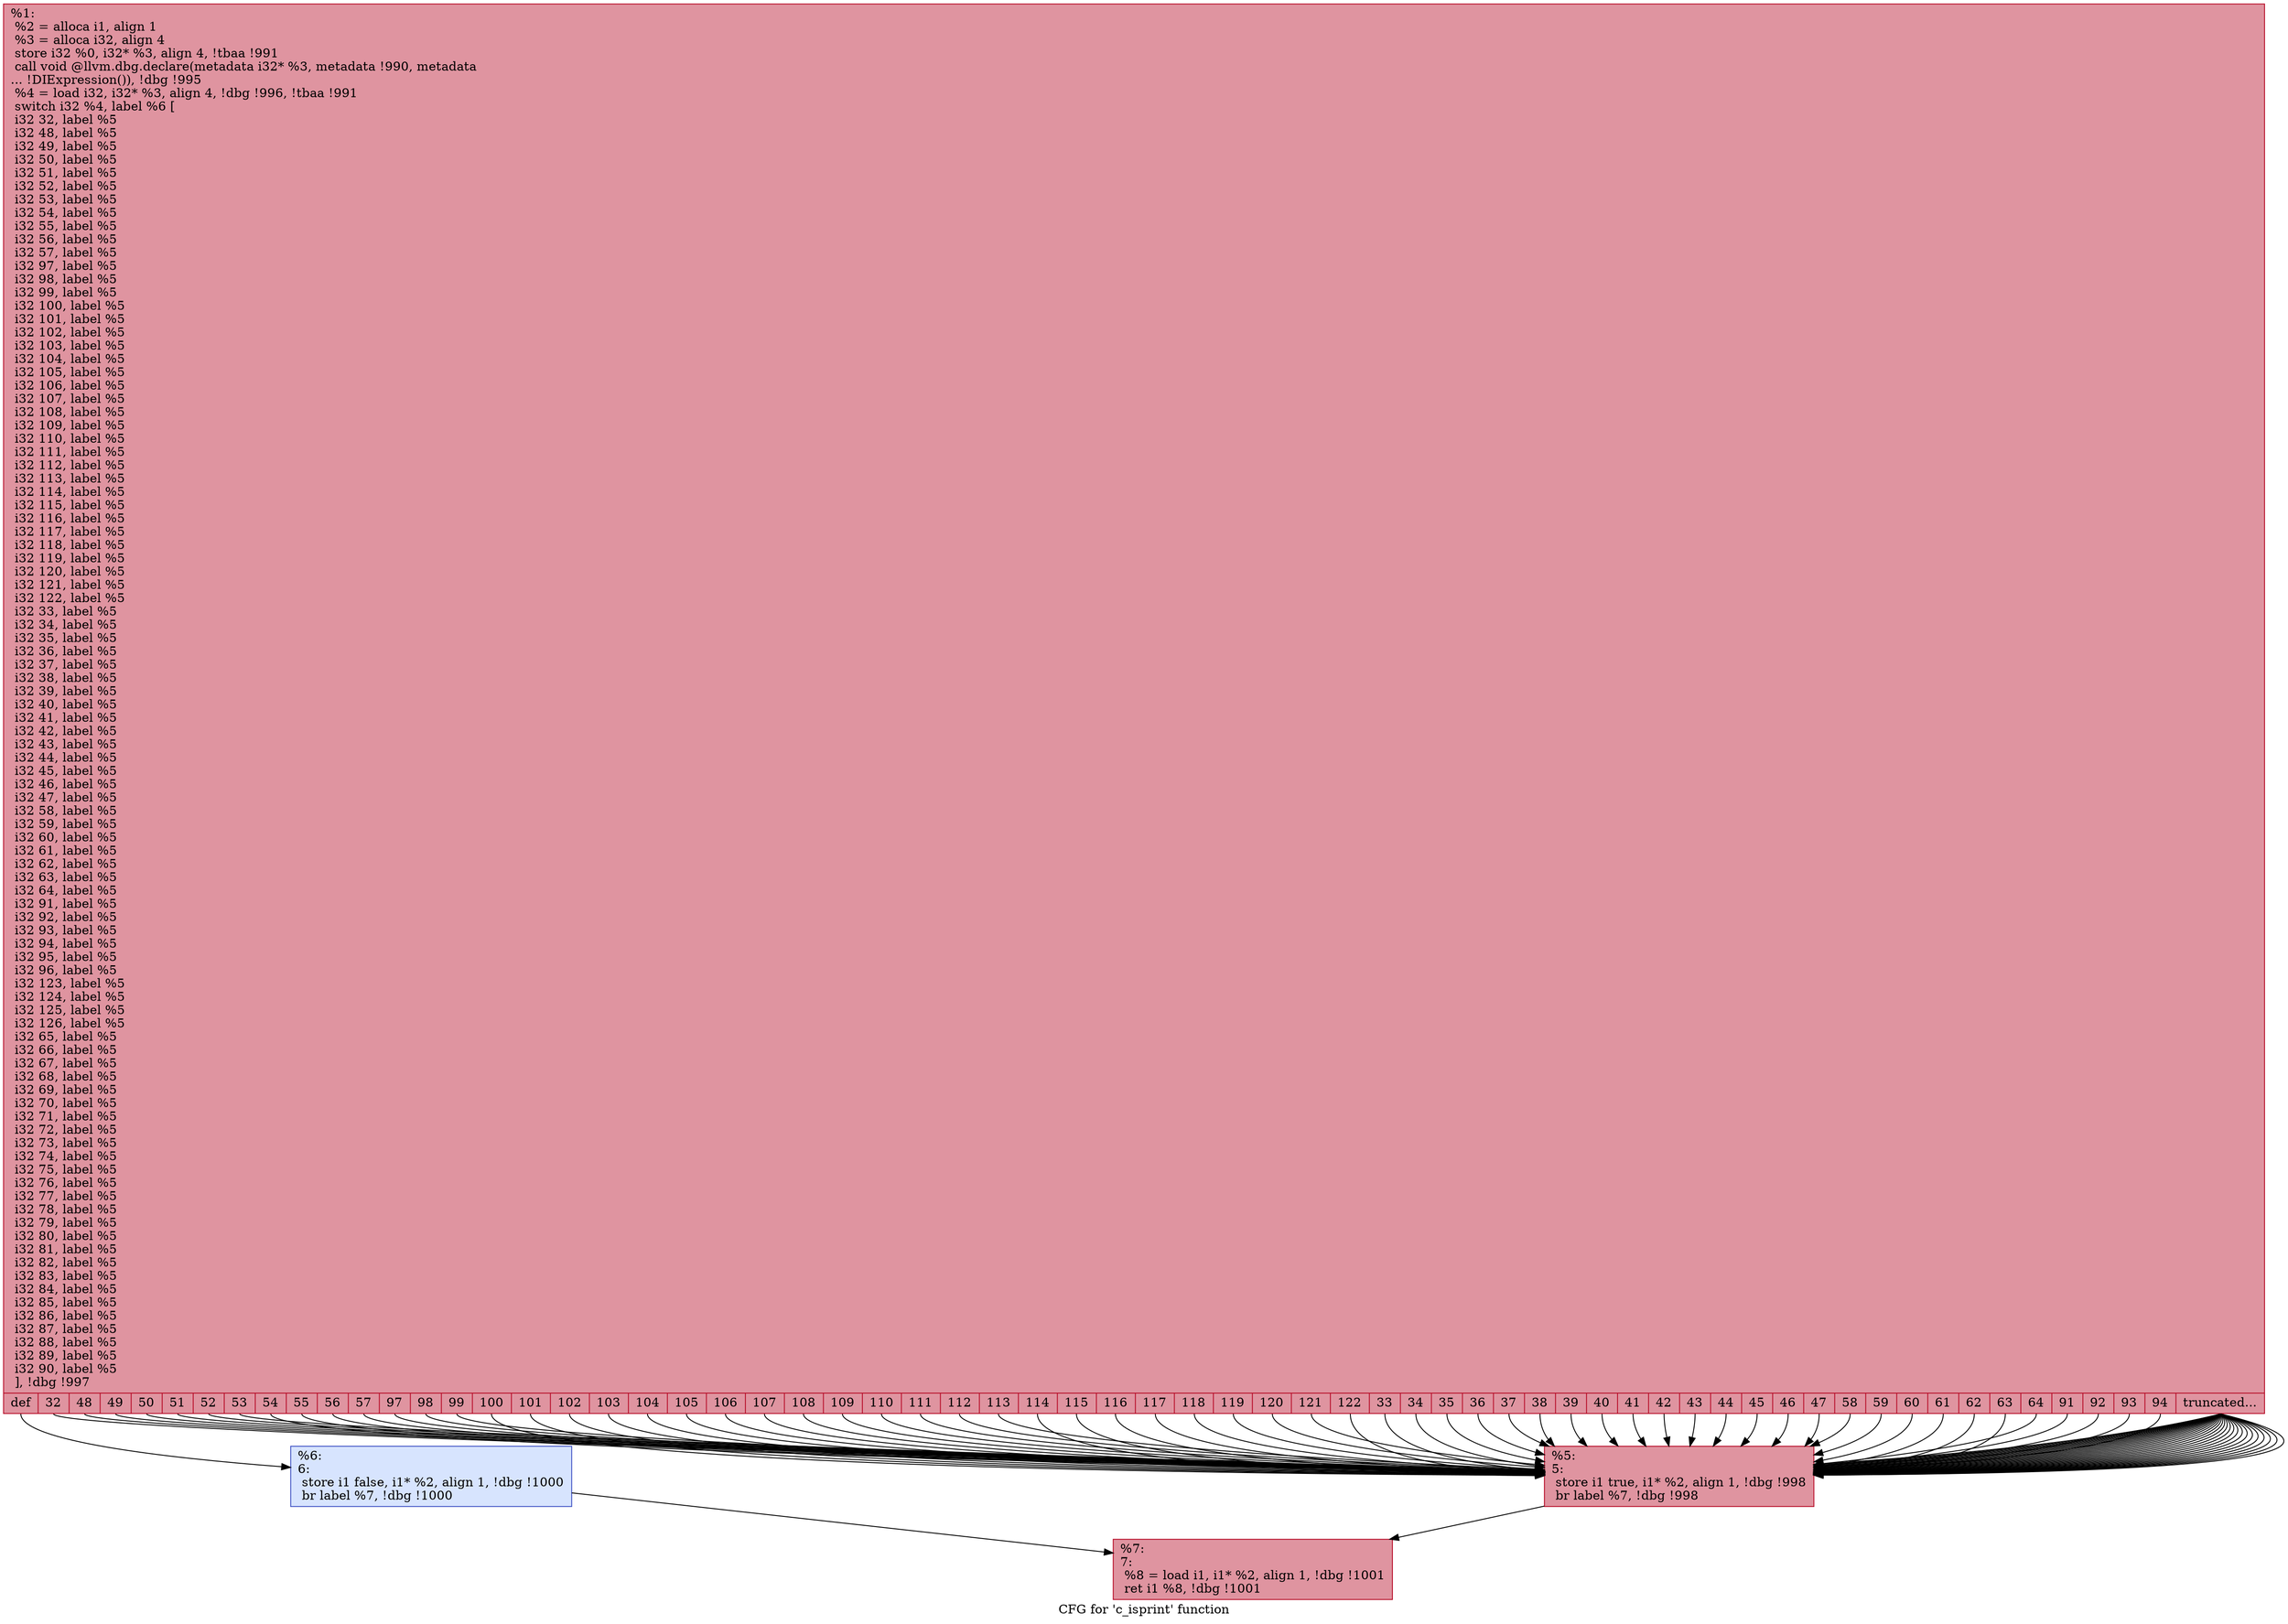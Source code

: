 digraph "CFG for 'c_isprint' function" {
	label="CFG for 'c_isprint' function";

	Node0xd89e00 [shape=record,color="#b70d28ff", style=filled, fillcolor="#b70d2870",label="{%1:\l  %2 = alloca i1, align 1\l  %3 = alloca i32, align 4\l  store i32 %0, i32* %3, align 4, !tbaa !991\l  call void @llvm.dbg.declare(metadata i32* %3, metadata !990, metadata\l... !DIExpression()), !dbg !995\l  %4 = load i32, i32* %3, align 4, !dbg !996, !tbaa !991\l  switch i32 %4, label %6 [\l    i32 32, label %5\l    i32 48, label %5\l    i32 49, label %5\l    i32 50, label %5\l    i32 51, label %5\l    i32 52, label %5\l    i32 53, label %5\l    i32 54, label %5\l    i32 55, label %5\l    i32 56, label %5\l    i32 57, label %5\l    i32 97, label %5\l    i32 98, label %5\l    i32 99, label %5\l    i32 100, label %5\l    i32 101, label %5\l    i32 102, label %5\l    i32 103, label %5\l    i32 104, label %5\l    i32 105, label %5\l    i32 106, label %5\l    i32 107, label %5\l    i32 108, label %5\l    i32 109, label %5\l    i32 110, label %5\l    i32 111, label %5\l    i32 112, label %5\l    i32 113, label %5\l    i32 114, label %5\l    i32 115, label %5\l    i32 116, label %5\l    i32 117, label %5\l    i32 118, label %5\l    i32 119, label %5\l    i32 120, label %5\l    i32 121, label %5\l    i32 122, label %5\l    i32 33, label %5\l    i32 34, label %5\l    i32 35, label %5\l    i32 36, label %5\l    i32 37, label %5\l    i32 38, label %5\l    i32 39, label %5\l    i32 40, label %5\l    i32 41, label %5\l    i32 42, label %5\l    i32 43, label %5\l    i32 44, label %5\l    i32 45, label %5\l    i32 46, label %5\l    i32 47, label %5\l    i32 58, label %5\l    i32 59, label %5\l    i32 60, label %5\l    i32 61, label %5\l    i32 62, label %5\l    i32 63, label %5\l    i32 64, label %5\l    i32 91, label %5\l    i32 92, label %5\l    i32 93, label %5\l    i32 94, label %5\l    i32 95, label %5\l    i32 96, label %5\l    i32 123, label %5\l    i32 124, label %5\l    i32 125, label %5\l    i32 126, label %5\l    i32 65, label %5\l    i32 66, label %5\l    i32 67, label %5\l    i32 68, label %5\l    i32 69, label %5\l    i32 70, label %5\l    i32 71, label %5\l    i32 72, label %5\l    i32 73, label %5\l    i32 74, label %5\l    i32 75, label %5\l    i32 76, label %5\l    i32 77, label %5\l    i32 78, label %5\l    i32 79, label %5\l    i32 80, label %5\l    i32 81, label %5\l    i32 82, label %5\l    i32 83, label %5\l    i32 84, label %5\l    i32 85, label %5\l    i32 86, label %5\l    i32 87, label %5\l    i32 88, label %5\l    i32 89, label %5\l    i32 90, label %5\l  ], !dbg !997\l|{<s0>def|<s1>32|<s2>48|<s3>49|<s4>50|<s5>51|<s6>52|<s7>53|<s8>54|<s9>55|<s10>56|<s11>57|<s12>97|<s13>98|<s14>99|<s15>100|<s16>101|<s17>102|<s18>103|<s19>104|<s20>105|<s21>106|<s22>107|<s23>108|<s24>109|<s25>110|<s26>111|<s27>112|<s28>113|<s29>114|<s30>115|<s31>116|<s32>117|<s33>118|<s34>119|<s35>120|<s36>121|<s37>122|<s38>33|<s39>34|<s40>35|<s41>36|<s42>37|<s43>38|<s44>39|<s45>40|<s46>41|<s47>42|<s48>43|<s49>44|<s50>45|<s51>46|<s52>47|<s53>58|<s54>59|<s55>60|<s56>61|<s57>62|<s58>63|<s59>64|<s60>91|<s61>92|<s62>93|<s63>94|<s64>truncated...}}"];
	Node0xd89e00:s0 -> Node0xd89ea0;
	Node0xd89e00:s1 -> Node0xd89e50;
	Node0xd89e00:s2 -> Node0xd89e50;
	Node0xd89e00:s3 -> Node0xd89e50;
	Node0xd89e00:s4 -> Node0xd89e50;
	Node0xd89e00:s5 -> Node0xd89e50;
	Node0xd89e00:s6 -> Node0xd89e50;
	Node0xd89e00:s7 -> Node0xd89e50;
	Node0xd89e00:s8 -> Node0xd89e50;
	Node0xd89e00:s9 -> Node0xd89e50;
	Node0xd89e00:s10 -> Node0xd89e50;
	Node0xd89e00:s11 -> Node0xd89e50;
	Node0xd89e00:s12 -> Node0xd89e50;
	Node0xd89e00:s13 -> Node0xd89e50;
	Node0xd89e00:s14 -> Node0xd89e50;
	Node0xd89e00:s15 -> Node0xd89e50;
	Node0xd89e00:s16 -> Node0xd89e50;
	Node0xd89e00:s17 -> Node0xd89e50;
	Node0xd89e00:s18 -> Node0xd89e50;
	Node0xd89e00:s19 -> Node0xd89e50;
	Node0xd89e00:s20 -> Node0xd89e50;
	Node0xd89e00:s21 -> Node0xd89e50;
	Node0xd89e00:s22 -> Node0xd89e50;
	Node0xd89e00:s23 -> Node0xd89e50;
	Node0xd89e00:s24 -> Node0xd89e50;
	Node0xd89e00:s25 -> Node0xd89e50;
	Node0xd89e00:s26 -> Node0xd89e50;
	Node0xd89e00:s27 -> Node0xd89e50;
	Node0xd89e00:s28 -> Node0xd89e50;
	Node0xd89e00:s29 -> Node0xd89e50;
	Node0xd89e00:s30 -> Node0xd89e50;
	Node0xd89e00:s31 -> Node0xd89e50;
	Node0xd89e00:s32 -> Node0xd89e50;
	Node0xd89e00:s33 -> Node0xd89e50;
	Node0xd89e00:s34 -> Node0xd89e50;
	Node0xd89e00:s35 -> Node0xd89e50;
	Node0xd89e00:s36 -> Node0xd89e50;
	Node0xd89e00:s37 -> Node0xd89e50;
	Node0xd89e00:s38 -> Node0xd89e50;
	Node0xd89e00:s39 -> Node0xd89e50;
	Node0xd89e00:s40 -> Node0xd89e50;
	Node0xd89e00:s41 -> Node0xd89e50;
	Node0xd89e00:s42 -> Node0xd89e50;
	Node0xd89e00:s43 -> Node0xd89e50;
	Node0xd89e00:s44 -> Node0xd89e50;
	Node0xd89e00:s45 -> Node0xd89e50;
	Node0xd89e00:s46 -> Node0xd89e50;
	Node0xd89e00:s47 -> Node0xd89e50;
	Node0xd89e00:s48 -> Node0xd89e50;
	Node0xd89e00:s49 -> Node0xd89e50;
	Node0xd89e00:s50 -> Node0xd89e50;
	Node0xd89e00:s51 -> Node0xd89e50;
	Node0xd89e00:s52 -> Node0xd89e50;
	Node0xd89e00:s53 -> Node0xd89e50;
	Node0xd89e00:s54 -> Node0xd89e50;
	Node0xd89e00:s55 -> Node0xd89e50;
	Node0xd89e00:s56 -> Node0xd89e50;
	Node0xd89e00:s57 -> Node0xd89e50;
	Node0xd89e00:s58 -> Node0xd89e50;
	Node0xd89e00:s59 -> Node0xd89e50;
	Node0xd89e00:s60 -> Node0xd89e50;
	Node0xd89e00:s61 -> Node0xd89e50;
	Node0xd89e00:s62 -> Node0xd89e50;
	Node0xd89e00:s63 -> Node0xd89e50;
	Node0xd89e00:s64 -> Node0xd89e50;
	Node0xd89e00:s64 -> Node0xd89e50;
	Node0xd89e00:s64 -> Node0xd89e50;
	Node0xd89e00:s64 -> Node0xd89e50;
	Node0xd89e00:s64 -> Node0xd89e50;
	Node0xd89e00:s64 -> Node0xd89e50;
	Node0xd89e00:s64 -> Node0xd89e50;
	Node0xd89e00:s64 -> Node0xd89e50;
	Node0xd89e00:s64 -> Node0xd89e50;
	Node0xd89e00:s64 -> Node0xd89e50;
	Node0xd89e00:s64 -> Node0xd89e50;
	Node0xd89e00:s64 -> Node0xd89e50;
	Node0xd89e00:s64 -> Node0xd89e50;
	Node0xd89e00:s64 -> Node0xd89e50;
	Node0xd89e00:s64 -> Node0xd89e50;
	Node0xd89e00:s64 -> Node0xd89e50;
	Node0xd89e00:s64 -> Node0xd89e50;
	Node0xd89e00:s64 -> Node0xd89e50;
	Node0xd89e00:s64 -> Node0xd89e50;
	Node0xd89e00:s64 -> Node0xd89e50;
	Node0xd89e00:s64 -> Node0xd89e50;
	Node0xd89e00:s64 -> Node0xd89e50;
	Node0xd89e00:s64 -> Node0xd89e50;
	Node0xd89e00:s64 -> Node0xd89e50;
	Node0xd89e00:s64 -> Node0xd89e50;
	Node0xd89e00:s64 -> Node0xd89e50;
	Node0xd89e00:s64 -> Node0xd89e50;
	Node0xd89e00:s64 -> Node0xd89e50;
	Node0xd89e00:s64 -> Node0xd89e50;
	Node0xd89e00:s64 -> Node0xd89e50;
	Node0xd89e00:s64 -> Node0xd89e50;
	Node0xd89e00:s64 -> Node0xd89e50;
	Node0xd89e50 [shape=record,color="#b70d28ff", style=filled, fillcolor="#b70d2870",label="{%5:\l5:                                                \l  store i1 true, i1* %2, align 1, !dbg !998\l  br label %7, !dbg !998\l}"];
	Node0xd89e50 -> Node0xd89ef0;
	Node0xd89ea0 [shape=record,color="#3d50c3ff", style=filled, fillcolor="#a5c3fe70",label="{%6:\l6:                                                \l  store i1 false, i1* %2, align 1, !dbg !1000\l  br label %7, !dbg !1000\l}"];
	Node0xd89ea0 -> Node0xd89ef0;
	Node0xd89ef0 [shape=record,color="#b70d28ff", style=filled, fillcolor="#b70d2870",label="{%7:\l7:                                                \l  %8 = load i1, i1* %2, align 1, !dbg !1001\l  ret i1 %8, !dbg !1001\l}"];
}

